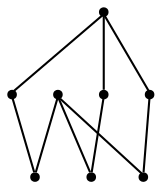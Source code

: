 graph {
  node [shape=point,comment="{\"directed\":false,\"doi\":\"10.1007/978-3-031-22203-0_12\",\"figure\":\"6 (2)\"}"]

  v0 [pos="406.6106127254559,260.4883513075689"]
  v1 [pos="358.123712964001,308.9706190150083"]
  v2 [pos="406.6106127254559,308.9706190150083"]
  v3 [pos="455.09331565134266,308.9706190150083"]
  v4 [pos="406.6106127254559,519.0679875061057"]
  v5 [pos="406.6106127254559,470.5859781234473"]
  v6 [pos="358.123712964001,470.5859781234473"]
  v7 [pos="455.09331565134266,470.5859781234473"]

  v0 -- v1 [id="-1",pos="406.6106127254559,260.4883513075689 358.123712964001,308.9706190150083 358.123712964001,308.9706190150083 358.123712964001,308.9706190150083"]
  v0 -- v2 [id="-2",pos="406.6106127254559,260.4883513075689 406.6106127254559,308.9706190150083 406.6106127254559,308.9706190150083 406.6106127254559,308.9706190150083"]
  v0 -- v3 [id="-3",pos="406.6106127254559,260.4883513075689 455.09331565134266,308.9706190150083 455.09331565134266,308.9706190150083 455.09331565134266,308.9706190150083"]
  v4 -- v5 [id="-4",pos="406.6106127254559,519.0679875061057 406.6106127254559,470.5859781234473 406.6106127254559,470.5859781234473 406.6106127254559,470.5859781234473"]
  v4 -- v6 [id="-5",pos="406.6106127254559,519.0679875061057 358.123712964001,470.5859781234473 358.123712964001,470.5859781234473 358.123712964001,470.5859781234473"]
  v4 -- v7 [id="-6",pos="406.6106127254559,519.0679875061057 455.09331565134266,470.5859781234473 455.09331565134266,470.5859781234473 455.09331565134266,470.5859781234473"]
  v7 -- v3 [id="-21",pos="455.09331565134266,470.5859781234473 455.09331565134266,308.9706190150083 455.09331565134266,308.9706190150083 455.09331565134266,308.9706190150083"]
  v5 -- v2 [id="-29",pos="406.6106127254559,470.5859781234473 406.6106127254559,308.9706190150083 406.6106127254559,308.9706190150083 406.6106127254559,308.9706190150083"]
  v6 -- v1 [id="-30",pos="358.123712964001,470.5859781234473 358.123712964001,308.9706190150083 358.123712964001,308.9706190150083 358.123712964001,308.9706190150083"]
}